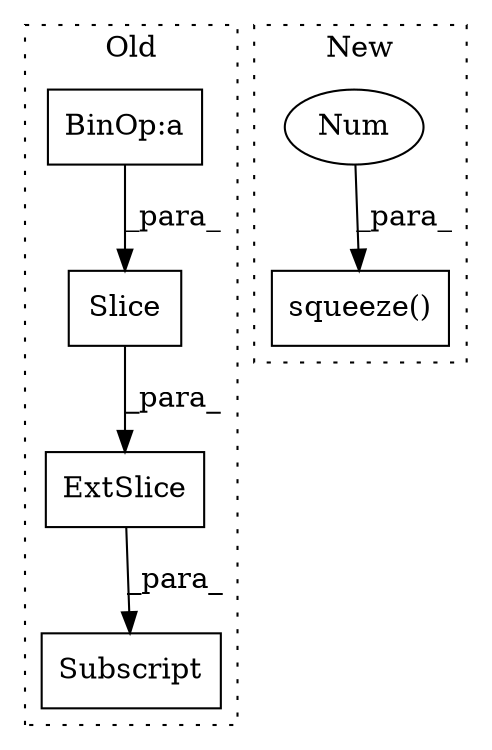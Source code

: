 digraph G {
subgraph cluster0 {
1 [label="Slice" a="80" s="8301" l="23" shape="box"];
3 [label="BinOp:a" a="82" s="8303" l="1" shape="box"];
5 [label="ExtSlice" a="85" s="8296" l="1" shape="box"];
6 [label="Subscript" a="63" s="8296,0" l="51,0" shape="box"];
label = "Old";
style="dotted";
}
subgraph cluster1 {
2 [label="squeeze()" a="75" s="9841,9876" l="33,1" shape="box"];
4 [label="Num" a="76" s="9874" l="2" shape="ellipse"];
label = "New";
style="dotted";
}
1 -> 5 [label="_para_"];
3 -> 1 [label="_para_"];
4 -> 2 [label="_para_"];
5 -> 6 [label="_para_"];
}